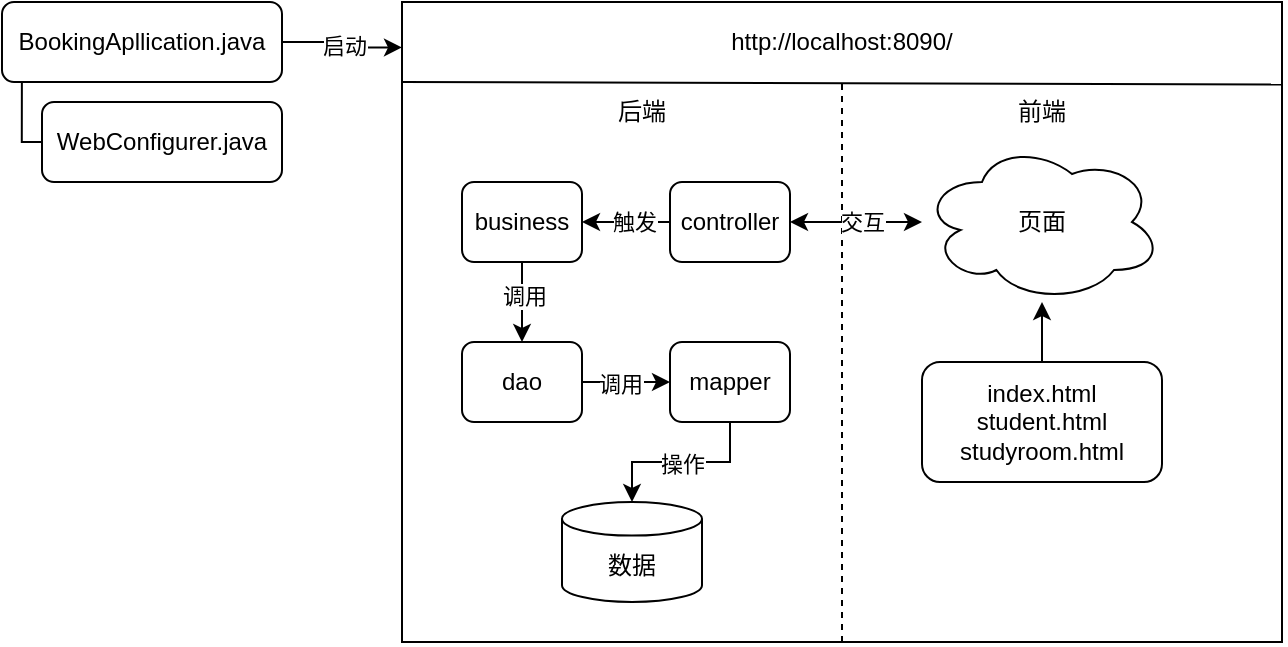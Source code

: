 <mxfile version="24.2.5" type="device">
  <diagram name="第 1 页" id="OvXd8-j-Z87rAZmLBxW2">
    <mxGraphModel dx="1050" dy="530" grid="1" gridSize="10" guides="1" tooltips="1" connect="1" arrows="1" fold="1" page="1" pageScale="1" pageWidth="827" pageHeight="1169" math="0" shadow="0">
      <root>
        <mxCell id="0" />
        <mxCell id="1" parent="0" />
        <mxCell id="Wcn8gaRO-9h2TXcu42JJ-1" value="BookingApllication.java" style="rounded=1;whiteSpace=wrap;html=1;" vertex="1" parent="1">
          <mxGeometry x="80" y="80" width="140" height="40" as="geometry" />
        </mxCell>
        <mxCell id="Wcn8gaRO-9h2TXcu42JJ-3" value="WebConfigurer.java" style="rounded=1;whiteSpace=wrap;html=1;" vertex="1" parent="1">
          <mxGeometry x="100" y="130" width="120" height="40" as="geometry" />
        </mxCell>
        <mxCell id="Wcn8gaRO-9h2TXcu42JJ-4" style="edgeStyle=orthogonalEdgeStyle;rounded=0;orthogonalLoop=1;jettySize=auto;html=1;exitX=0;exitY=0.5;exitDx=0;exitDy=0;entryX=0.071;entryY=0.99;entryDx=0;entryDy=0;entryPerimeter=0;endArrow=none;endFill=0;" edge="1" parent="1" source="Wcn8gaRO-9h2TXcu42JJ-3" target="Wcn8gaRO-9h2TXcu42JJ-1">
          <mxGeometry relative="1" as="geometry" />
        </mxCell>
        <mxCell id="Wcn8gaRO-9h2TXcu42JJ-6" value="" style="whiteSpace=wrap;html=1;" vertex="1" parent="1">
          <mxGeometry x="280" y="80" width="440" height="320" as="geometry" />
        </mxCell>
        <mxCell id="Wcn8gaRO-9h2TXcu42JJ-7" style="edgeStyle=orthogonalEdgeStyle;rounded=0;orthogonalLoop=1;jettySize=auto;html=1;exitX=1;exitY=0.5;exitDx=0;exitDy=0;entryX=0;entryY=0.071;entryDx=0;entryDy=0;entryPerimeter=0;" edge="1" parent="1" source="Wcn8gaRO-9h2TXcu42JJ-1" target="Wcn8gaRO-9h2TXcu42JJ-6">
          <mxGeometry relative="1" as="geometry" />
        </mxCell>
        <mxCell id="Wcn8gaRO-9h2TXcu42JJ-8" value="启动" style="edgeLabel;html=1;align=center;verticalAlign=middle;resizable=0;points=[];" vertex="1" connectable="0" parent="Wcn8gaRO-9h2TXcu42JJ-7">
          <mxGeometry x="0.002" y="1" relative="1" as="geometry">
            <mxPoint as="offset" />
          </mxGeometry>
        </mxCell>
        <mxCell id="Wcn8gaRO-9h2TXcu42JJ-10" value="" style="endArrow=none;dashed=1;html=1;rounded=0;exitX=0.5;exitY=1;exitDx=0;exitDy=0;" edge="1" parent="1" source="Wcn8gaRO-9h2TXcu42JJ-6">
          <mxGeometry width="50" height="50" relative="1" as="geometry">
            <mxPoint x="470" y="280" as="sourcePoint" />
            <mxPoint x="500" y="120" as="targetPoint" />
          </mxGeometry>
        </mxCell>
        <mxCell id="Wcn8gaRO-9h2TXcu42JJ-11" value="" style="endArrow=none;html=1;rounded=0;entryX=1.001;entryY=0.129;entryDx=0;entryDy=0;entryPerimeter=0;" edge="1" parent="1" target="Wcn8gaRO-9h2TXcu42JJ-6">
          <mxGeometry width="50" height="50" relative="1" as="geometry">
            <mxPoint x="280" y="120" as="sourcePoint" />
            <mxPoint x="680" y="120" as="targetPoint" />
          </mxGeometry>
        </mxCell>
        <mxCell id="Wcn8gaRO-9h2TXcu42JJ-12" value="后端" style="text;html=1;align=center;verticalAlign=middle;whiteSpace=wrap;rounded=0;" vertex="1" parent="1">
          <mxGeometry x="370" y="120" width="60" height="30" as="geometry" />
        </mxCell>
        <mxCell id="Wcn8gaRO-9h2TXcu42JJ-13" value="前端" style="text;html=1;align=center;verticalAlign=middle;whiteSpace=wrap;rounded=0;" vertex="1" parent="1">
          <mxGeometry x="570" y="120" width="60" height="30" as="geometry" />
        </mxCell>
        <mxCell id="Wcn8gaRO-9h2TXcu42JJ-18" style="edgeStyle=orthogonalEdgeStyle;rounded=0;orthogonalLoop=1;jettySize=auto;html=1;entryX=1;entryY=0.5;entryDx=0;entryDy=0;startArrow=classic;startFill=1;" edge="1" parent="1" source="Wcn8gaRO-9h2TXcu42JJ-14" target="Wcn8gaRO-9h2TXcu42JJ-17">
          <mxGeometry relative="1" as="geometry" />
        </mxCell>
        <mxCell id="Wcn8gaRO-9h2TXcu42JJ-19" value="交互" style="edgeLabel;html=1;align=center;verticalAlign=middle;resizable=0;points=[];" vertex="1" connectable="0" parent="Wcn8gaRO-9h2TXcu42JJ-18">
          <mxGeometry x="-0.36" y="1" relative="1" as="geometry">
            <mxPoint x="-9" y="-1" as="offset" />
          </mxGeometry>
        </mxCell>
        <mxCell id="Wcn8gaRO-9h2TXcu42JJ-14" value="页面" style="ellipse;shape=cloud;whiteSpace=wrap;html=1;" vertex="1" parent="1">
          <mxGeometry x="540" y="150" width="120" height="80" as="geometry" />
        </mxCell>
        <mxCell id="Wcn8gaRO-9h2TXcu42JJ-16" style="edgeStyle=orthogonalEdgeStyle;rounded=0;orthogonalLoop=1;jettySize=auto;html=1;exitX=0.5;exitY=0;exitDx=0;exitDy=0;" edge="1" parent="1" source="Wcn8gaRO-9h2TXcu42JJ-15" target="Wcn8gaRO-9h2TXcu42JJ-14">
          <mxGeometry relative="1" as="geometry" />
        </mxCell>
        <mxCell id="Wcn8gaRO-9h2TXcu42JJ-15" value="index.html&lt;div&gt;student.html&lt;/div&gt;&lt;div&gt;studyroom.html&lt;/div&gt;" style="rounded=1;whiteSpace=wrap;html=1;" vertex="1" parent="1">
          <mxGeometry x="540" y="260" width="120" height="60" as="geometry" />
        </mxCell>
        <mxCell id="Wcn8gaRO-9h2TXcu42JJ-21" style="edgeStyle=orthogonalEdgeStyle;rounded=0;orthogonalLoop=1;jettySize=auto;html=1;exitX=0;exitY=0.5;exitDx=0;exitDy=0;" edge="1" parent="1" source="Wcn8gaRO-9h2TXcu42JJ-17" target="Wcn8gaRO-9h2TXcu42JJ-20">
          <mxGeometry relative="1" as="geometry" />
        </mxCell>
        <mxCell id="Wcn8gaRO-9h2TXcu42JJ-22" value="触发" style="edgeLabel;html=1;align=center;verticalAlign=middle;resizable=0;points=[];" vertex="1" connectable="0" parent="Wcn8gaRO-9h2TXcu42JJ-21">
          <mxGeometry x="-0.173" relative="1" as="geometry">
            <mxPoint as="offset" />
          </mxGeometry>
        </mxCell>
        <mxCell id="Wcn8gaRO-9h2TXcu42JJ-17" value="controller" style="rounded=1;whiteSpace=wrap;html=1;" vertex="1" parent="1">
          <mxGeometry x="414" y="170" width="60" height="40" as="geometry" />
        </mxCell>
        <mxCell id="Wcn8gaRO-9h2TXcu42JJ-26" style="edgeStyle=orthogonalEdgeStyle;rounded=0;orthogonalLoop=1;jettySize=auto;html=1;entryX=0.5;entryY=0;entryDx=0;entryDy=0;" edge="1" parent="1" source="Wcn8gaRO-9h2TXcu42JJ-20" target="Wcn8gaRO-9h2TXcu42JJ-25">
          <mxGeometry relative="1" as="geometry" />
        </mxCell>
        <mxCell id="Wcn8gaRO-9h2TXcu42JJ-27" value="调用" style="edgeLabel;html=1;align=center;verticalAlign=middle;resizable=0;points=[];" vertex="1" connectable="0" parent="Wcn8gaRO-9h2TXcu42JJ-26">
          <mxGeometry x="-0.177" y="1" relative="1" as="geometry">
            <mxPoint as="offset" />
          </mxGeometry>
        </mxCell>
        <mxCell id="Wcn8gaRO-9h2TXcu42JJ-20" value="business" style="rounded=1;whiteSpace=wrap;html=1;" vertex="1" parent="1">
          <mxGeometry x="310" y="170" width="60" height="40" as="geometry" />
        </mxCell>
        <mxCell id="Wcn8gaRO-9h2TXcu42JJ-29" style="edgeStyle=orthogonalEdgeStyle;rounded=0;orthogonalLoop=1;jettySize=auto;html=1;exitX=1;exitY=0.5;exitDx=0;exitDy=0;entryX=0;entryY=0.5;entryDx=0;entryDy=0;" edge="1" parent="1" source="Wcn8gaRO-9h2TXcu42JJ-25" target="Wcn8gaRO-9h2TXcu42JJ-28">
          <mxGeometry relative="1" as="geometry" />
        </mxCell>
        <mxCell id="Wcn8gaRO-9h2TXcu42JJ-31" value="调用" style="edgeLabel;html=1;align=center;verticalAlign=middle;resizable=0;points=[];" vertex="1" connectable="0" parent="Wcn8gaRO-9h2TXcu42JJ-29">
          <mxGeometry x="-0.145" y="-1" relative="1" as="geometry">
            <mxPoint as="offset" />
          </mxGeometry>
        </mxCell>
        <mxCell id="Wcn8gaRO-9h2TXcu42JJ-25" value="dao" style="rounded=1;whiteSpace=wrap;html=1;" vertex="1" parent="1">
          <mxGeometry x="310" y="250" width="60" height="40" as="geometry" />
        </mxCell>
        <mxCell id="Wcn8gaRO-9h2TXcu42JJ-28" value="mapper" style="rounded=1;whiteSpace=wrap;html=1;" vertex="1" parent="1">
          <mxGeometry x="414" y="250" width="60" height="40" as="geometry" />
        </mxCell>
        <mxCell id="Wcn8gaRO-9h2TXcu42JJ-32" value="数据" style="shape=cylinder3;whiteSpace=wrap;html=1;boundedLbl=1;backgroundOutline=1;size=8.4;" vertex="1" parent="1">
          <mxGeometry x="360" y="330" width="70" height="50" as="geometry" />
        </mxCell>
        <mxCell id="Wcn8gaRO-9h2TXcu42JJ-33" style="edgeStyle=orthogonalEdgeStyle;rounded=0;orthogonalLoop=1;jettySize=auto;html=1;exitX=0.5;exitY=1;exitDx=0;exitDy=0;entryX=0.5;entryY=0;entryDx=0;entryDy=0;entryPerimeter=0;" edge="1" parent="1" source="Wcn8gaRO-9h2TXcu42JJ-28" target="Wcn8gaRO-9h2TXcu42JJ-32">
          <mxGeometry relative="1" as="geometry" />
        </mxCell>
        <mxCell id="Wcn8gaRO-9h2TXcu42JJ-34" value="操作" style="edgeLabel;html=1;align=center;verticalAlign=middle;resizable=0;points=[];" vertex="1" connectable="0" parent="Wcn8gaRO-9h2TXcu42JJ-33">
          <mxGeometry x="-0.097" y="1" relative="1" as="geometry">
            <mxPoint x="-4" as="offset" />
          </mxGeometry>
        </mxCell>
        <mxCell id="Wcn8gaRO-9h2TXcu42JJ-35" value="http://localhost:8090/" style="text;html=1;align=center;verticalAlign=middle;whiteSpace=wrap;rounded=0;" vertex="1" parent="1">
          <mxGeometry x="470" y="85" width="60" height="30" as="geometry" />
        </mxCell>
      </root>
    </mxGraphModel>
  </diagram>
</mxfile>
